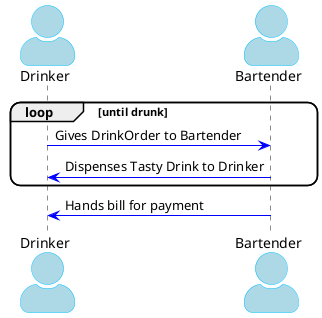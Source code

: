 @startuml

@startuml
skinparam usecase {
backgroundColor DeepSkyBlue
BorderColor DarkSlateGray
ArrowColor Blue
}

skinparam Note {
BackgroundColor LightBlue
BorderColor Blue
}

skinparam roundcorner 20

skinparam actor {
FontName Arial
Style awesome
BorderColor DeepSkyBlue
BackgroundColor LightBlue
}

actor Drinker
actor Bartender

loop until drunk
Drinker -> Bartender : Gives DrinkOrder to Bartender
Bartender -> Drinker : Dispenses Tasty Drink to Drinker
end
Bartender -> Drinker : Hands bill for payment
@enduml